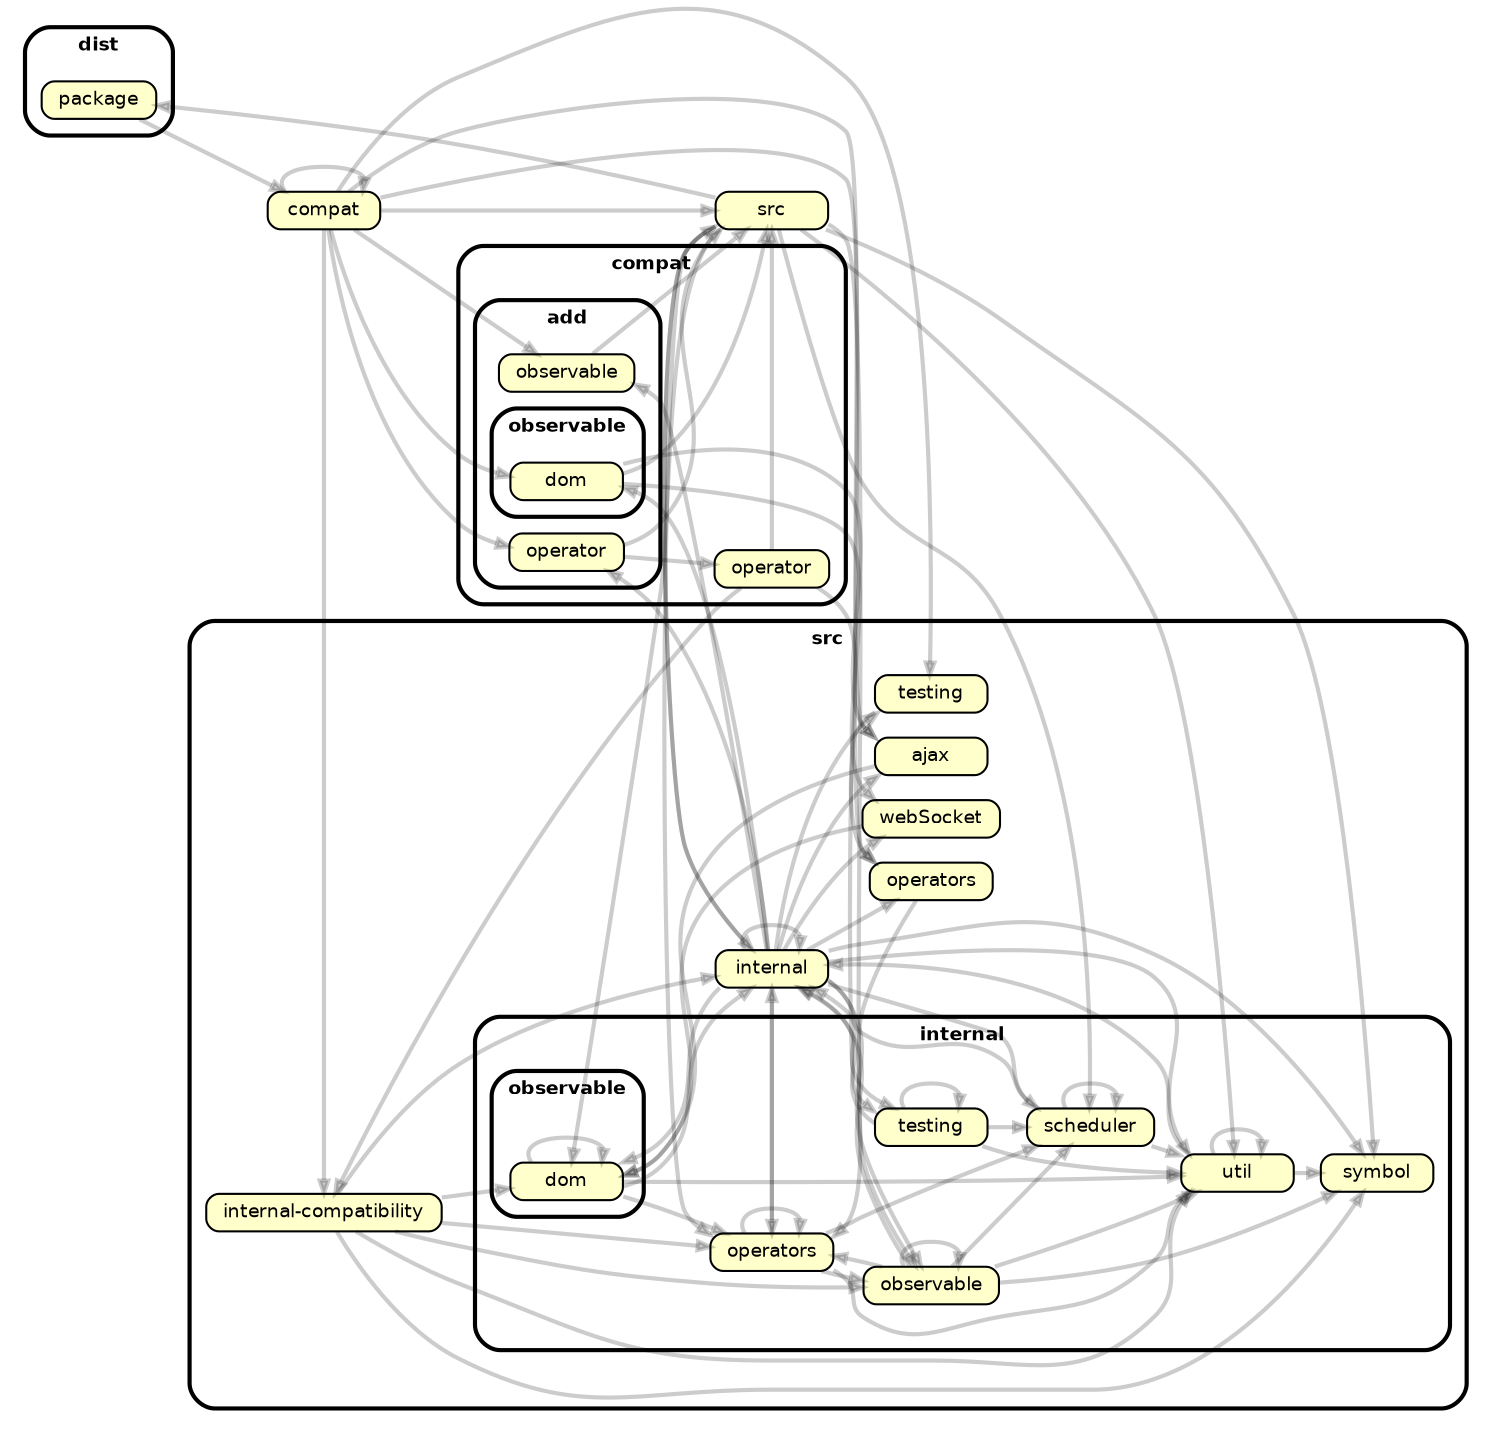 strict digraph "dependency-cruiser output"{
    ordering="out" rankdir="LR" splines="true" overlap="false" nodesep="0.16" ranksep="0.18" fontname="Helvetica-bold" fontsize="9" style="rounded,bold,filled" fillcolor="#ffffff" compound="true"
    node [shape="box" style="rounded, filled" height="0.2" color="black" fillcolor="#ffffcc" fontcolor="black" fontname="Helvetica" fontsize="9"]
    edge [arrowhead="normal" arrowsize="0.6" penwidth="2.0" color="#00000033" fontname="Helvetica" fontsize="9"]

    "compat" [label="compat" ]
    "compat" -> "compat"
    "compat" -> "compat/add/observable"
    "compat" -> "compat/add/observable/dom"
    "compat" -> "compat/add/operator"
    "compat" -> "src"
    "compat" -> "src/ajax"
    "compat" -> "src/internal-compatibility"
    "compat" -> "src/operators"
    "compat" -> "src/testing"
    subgraph "cluster_compat" {label="compat" subgraph "cluster_compat/add" {label="add" "compat/add/observable" [label="observable" ] } }
    "compat/add/observable" -> "src"
    subgraph "cluster_compat" {label="compat" subgraph "cluster_compat/add" {label="add" subgraph "cluster_compat/add/observable" {label="observable" "compat/add/observable/dom" [label="dom" ] } } }
    "compat/add/observable/dom" -> "src"
    "compat/add/observable/dom" -> "src/ajax"
    "compat/add/observable/dom" -> "src/webSocket"
    subgraph "cluster_compat" {label="compat" subgraph "cluster_compat/add" {label="add" "compat/add/operator" [label="operator" ] } }
    "compat/add/operator" -> "compat/operator"
    "compat/add/operator" -> "src"
    subgraph "cluster_compat" {label="compat" "compat/operator" [label="operator" ] }
    "compat/operator" -> "src/operators"
    "compat/operator" -> "src"
    "compat/operator" -> "src/internal-compatibility"
    subgraph "cluster_dist" {label="dist" "dist/package" [label="package" ] }
    "dist/package" -> "compat"
    "src" [label="src" ]
    "src" -> "src/internal"
    "src" -> "src/internal/observable/dom"
    "src" -> "dist/package"
    "src" -> "src/internal/observable"
    "src" -> "src/internal/operators"
    "src" -> "src/internal/scheduler"
    "src" -> "src/internal/symbol"
    "src" -> "src/internal/util"
    subgraph "cluster_src" {label="src" "src/ajax" [label="ajax" ] }
    "src/ajax" -> "src/internal/observable/dom"
    subgraph "cluster_src" {label="src" "src/internal" [label="internal" ] }
    "src/internal" -> "src/internal/symbol"
    "src/internal" -> "src/internal"
    "src/internal" -> "src/internal/util"
    "src/internal" -> "src/internal/observable"
    "src/internal" -> "src/internal/operators"
    "src/internal" -> "src/internal/scheduler"
    "src/internal" -> "src/internal/observable/dom"
    "src/internal" -> "src/internal/testing"
    "src/internal" -> "compat/add/observable"
    "src/internal" -> "compat/add/observable/dom"
    "src/internal" -> "compat/add/operator"
    "src/internal" -> "src/ajax"
    "src/internal" -> "src"
    "src/internal" -> "src/operators"
    "src/internal" -> "src/testing"
    "src/internal" -> "src/webSocket"
    subgraph "cluster_src" {label="src" "src/internal-compatibility" [label="internal-compatibility" ] }
    "src/internal-compatibility" -> "src/internal"
    "src/internal-compatibility" -> "src/internal/observable"
    "src/internal-compatibility" -> "src/internal/observable/dom"
    "src/internal-compatibility" -> "src/internal/operators"
    "src/internal-compatibility" -> "src/internal/symbol"
    "src/internal-compatibility" -> "src/internal/util"
    subgraph "cluster_src" {label="src" subgraph "cluster_src/internal" {label="internal" "src/internal/observable" [label="observable" ] } }
    "src/internal/observable" -> "src/internal"
    "src/internal/observable" -> "src/internal/util"
    "src/internal/observable" -> "src/internal/observable"
    "src/internal/observable" -> "src/internal/operators"
    "src/internal/observable" -> "src/internal/symbol"
    "src/internal/observable" -> "src/internal/scheduler"
    subgraph "cluster_src" {label="src" subgraph "cluster_src/internal" {label="internal" subgraph "cluster_src/internal/observable" {label="observable" "src/internal/observable/dom" [label="dom" ] } } }
    "src/internal/observable/dom" -> "src/internal"
    "src/internal/observable/dom" -> "src/internal/operators"
    "src/internal/observable/dom" -> "src/internal/util"
    "src/internal/observable/dom" -> "src/internal/observable/dom"
    subgraph "cluster_src" {label="src" subgraph "cluster_src/internal" {label="internal" "src/internal/operators" [label="operators" ] } }
    "src/internal/operators" -> "src/internal"
    "src/internal/operators" -> "src/internal/operators"
    "src/internal/operators" -> "src/internal/util"
    "src/internal/operators" -> "src/internal/observable"
    "src/internal/operators" -> "src/internal/scheduler"
    subgraph "cluster_src" {label="src" subgraph "cluster_src/internal" {label="internal" "src/internal/scheduler" [label="scheduler" ] } }
    "src/internal/scheduler" -> "src/internal/scheduler"
    "src/internal/scheduler" -> "src/internal"
    "src/internal/scheduler" -> "src/internal/util"
    subgraph "cluster_src" {label="src" subgraph "cluster_src/internal" {label="internal" "src/internal/symbol" [label="symbol" ] } }
    subgraph "cluster_src" {label="src" subgraph "cluster_src/internal" {label="internal" "src/internal/testing" [label="testing" ] } }
    "src/internal/testing" -> "src/internal"
    "src/internal/testing" -> "src/internal/scheduler"
    "src/internal/testing" -> "src/internal/testing"
    "src/internal/testing" -> "src/internal/util"
    subgraph "cluster_src" {label="src" subgraph "cluster_src/internal" {label="internal" "src/internal/util" [label="util" ] } }
    "src/internal/util" -> "src/internal"
    "src/internal/util" -> "src/internal/util"
    "src/internal/util" -> "src/internal/symbol"
    subgraph "cluster_src" {label="src" "src/operators" [label="operators" ] }
    "src/operators" -> "src/internal/operators"
    subgraph "cluster_src" {label="src" "src/testing" [label="testing" ] }
    "src/testing" -> "src/internal/testing"
    subgraph "cluster_src" {label="src" "src/webSocket" [label="webSocket" ] }
    "src/webSocket" -> "src/internal/observable/dom"
}

